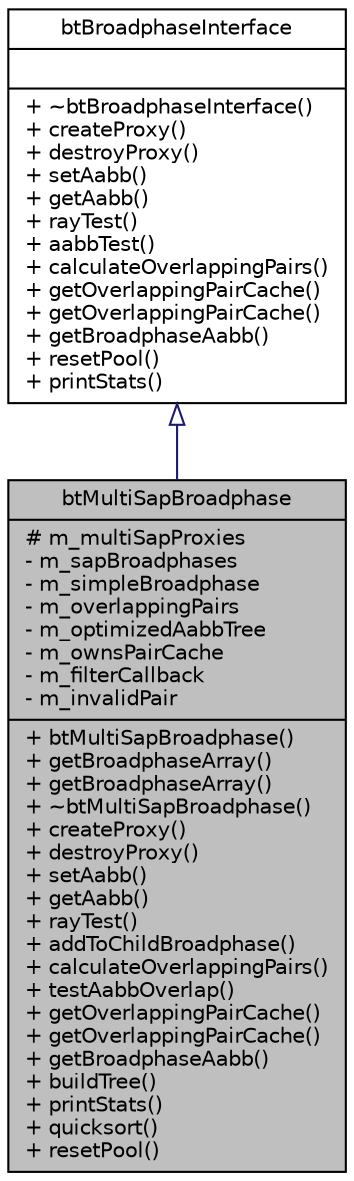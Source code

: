 digraph G
{
  edge [fontname="Helvetica",fontsize="10",labelfontname="Helvetica",labelfontsize="10"];
  node [fontname="Helvetica",fontsize="10",shape=record];
  Node1 [label="{btMultiSapBroadphase\n|# m_multiSapProxies\l- m_sapBroadphases\l- m_simpleBroadphase\l- m_overlappingPairs\l- m_optimizedAabbTree\l- m_ownsPairCache\l- m_filterCallback\l- m_invalidPair\l|+ btMultiSapBroadphase()\l+ getBroadphaseArray()\l+ getBroadphaseArray()\l+ ~btMultiSapBroadphase()\l+ createProxy()\l+ destroyProxy()\l+ setAabb()\l+ getAabb()\l+ rayTest()\l+ addToChildBroadphase()\l+ calculateOverlappingPairs()\l+ testAabbOverlap()\l+ getOverlappingPairCache()\l+ getOverlappingPairCache()\l+ getBroadphaseAabb()\l+ buildTree()\l+ printStats()\l+ quicksort()\l+ resetPool()\l}",height=0.2,width=0.4,color="black", fillcolor="grey75", style="filled" fontcolor="black"];
  Node2 -> Node1 [dir=back,color="midnightblue",fontsize="10",style="solid",arrowtail="empty",fontname="Helvetica"];
  Node2 [label="{btBroadphaseInterface\n||+ ~btBroadphaseInterface()\l+ createProxy()\l+ destroyProxy()\l+ setAabb()\l+ getAabb()\l+ rayTest()\l+ aabbTest()\l+ calculateOverlappingPairs()\l+ getOverlappingPairCache()\l+ getOverlappingPairCache()\l+ getBroadphaseAabb()\l+ resetPool()\l+ printStats()\l}",height=0.2,width=0.4,color="black", fillcolor="white", style="filled",URL="$df/dfe/classbtBroadphaseInterface.html"];
}
